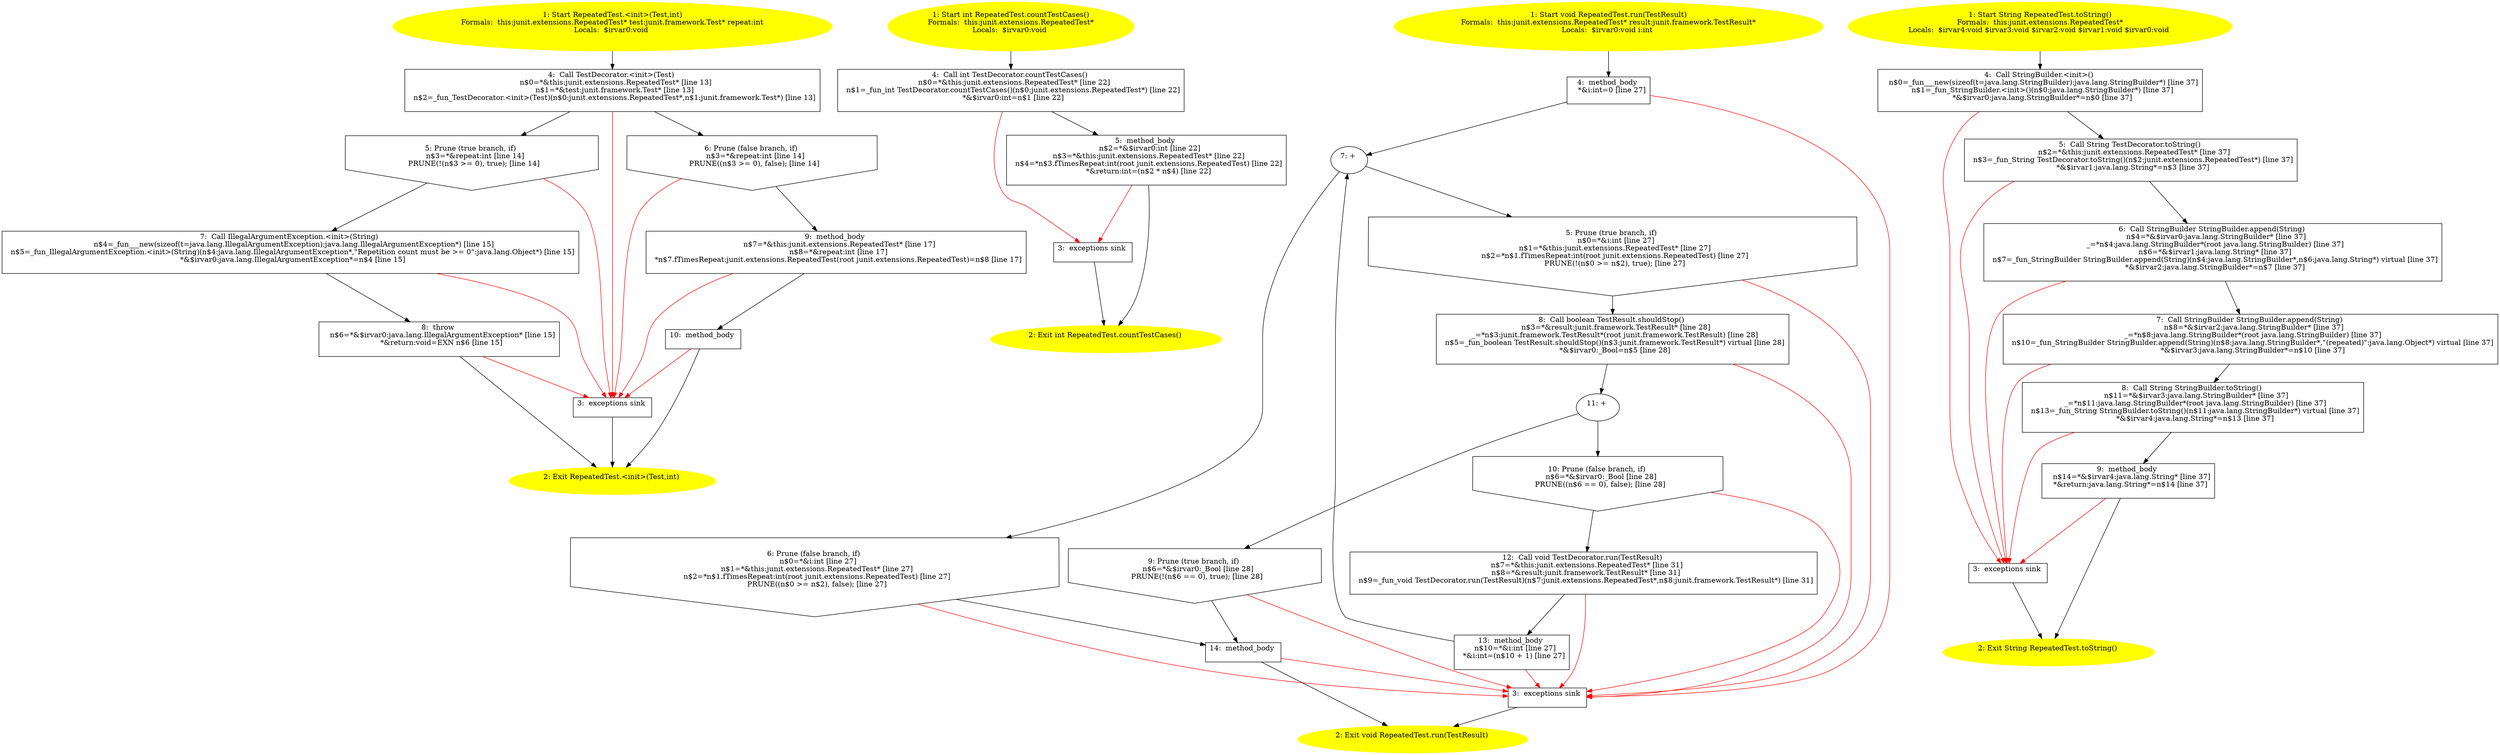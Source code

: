 /* @generated */
digraph cfg {
"junit.extensions.RepeatedTest.<init>(junit.framework.Test,int).77382fd1df64acf473fa3bf98596d1d7_1" [label="1: Start RepeatedTest.<init>(Test,int)\nFormals:  this:junit.extensions.RepeatedTest* test:junit.framework.Test* repeat:int\nLocals:  $irvar0:void \n  " color=yellow style=filled]
	

	 "junit.extensions.RepeatedTest.<init>(junit.framework.Test,int).77382fd1df64acf473fa3bf98596d1d7_1" -> "junit.extensions.RepeatedTest.<init>(junit.framework.Test,int).77382fd1df64acf473fa3bf98596d1d7_4" ;
"junit.extensions.RepeatedTest.<init>(junit.framework.Test,int).77382fd1df64acf473fa3bf98596d1d7_2" [label="2: Exit RepeatedTest.<init>(Test,int) \n  " color=yellow style=filled]
	

"junit.extensions.RepeatedTest.<init>(junit.framework.Test,int).77382fd1df64acf473fa3bf98596d1d7_3" [label="3:  exceptions sink \n  " shape="box"]
	

	 "junit.extensions.RepeatedTest.<init>(junit.framework.Test,int).77382fd1df64acf473fa3bf98596d1d7_3" -> "junit.extensions.RepeatedTest.<init>(junit.framework.Test,int).77382fd1df64acf473fa3bf98596d1d7_2" ;
"junit.extensions.RepeatedTest.<init>(junit.framework.Test,int).77382fd1df64acf473fa3bf98596d1d7_4" [label="4:  Call TestDecorator.<init>(Test) \n   n$0=*&this:junit.extensions.RepeatedTest* [line 13]\n  n$1=*&test:junit.framework.Test* [line 13]\n  n$2=_fun_TestDecorator.<init>(Test)(n$0:junit.extensions.RepeatedTest*,n$1:junit.framework.Test*) [line 13]\n " shape="box"]
	

	 "junit.extensions.RepeatedTest.<init>(junit.framework.Test,int).77382fd1df64acf473fa3bf98596d1d7_4" -> "junit.extensions.RepeatedTest.<init>(junit.framework.Test,int).77382fd1df64acf473fa3bf98596d1d7_5" ;
	 "junit.extensions.RepeatedTest.<init>(junit.framework.Test,int).77382fd1df64acf473fa3bf98596d1d7_4" -> "junit.extensions.RepeatedTest.<init>(junit.framework.Test,int).77382fd1df64acf473fa3bf98596d1d7_6" ;
	 "junit.extensions.RepeatedTest.<init>(junit.framework.Test,int).77382fd1df64acf473fa3bf98596d1d7_4" -> "junit.extensions.RepeatedTest.<init>(junit.framework.Test,int).77382fd1df64acf473fa3bf98596d1d7_3" [color="red" ];
"junit.extensions.RepeatedTest.<init>(junit.framework.Test,int).77382fd1df64acf473fa3bf98596d1d7_5" [label="5: Prune (true branch, if) \n   n$3=*&repeat:int [line 14]\n  PRUNE(!(n$3 >= 0), true); [line 14]\n " shape="invhouse"]
	

	 "junit.extensions.RepeatedTest.<init>(junit.framework.Test,int).77382fd1df64acf473fa3bf98596d1d7_5" -> "junit.extensions.RepeatedTest.<init>(junit.framework.Test,int).77382fd1df64acf473fa3bf98596d1d7_7" ;
	 "junit.extensions.RepeatedTest.<init>(junit.framework.Test,int).77382fd1df64acf473fa3bf98596d1d7_5" -> "junit.extensions.RepeatedTest.<init>(junit.framework.Test,int).77382fd1df64acf473fa3bf98596d1d7_3" [color="red" ];
"junit.extensions.RepeatedTest.<init>(junit.framework.Test,int).77382fd1df64acf473fa3bf98596d1d7_6" [label="6: Prune (false branch, if) \n   n$3=*&repeat:int [line 14]\n  PRUNE((n$3 >= 0), false); [line 14]\n " shape="invhouse"]
	

	 "junit.extensions.RepeatedTest.<init>(junit.framework.Test,int).77382fd1df64acf473fa3bf98596d1d7_6" -> "junit.extensions.RepeatedTest.<init>(junit.framework.Test,int).77382fd1df64acf473fa3bf98596d1d7_9" ;
	 "junit.extensions.RepeatedTest.<init>(junit.framework.Test,int).77382fd1df64acf473fa3bf98596d1d7_6" -> "junit.extensions.RepeatedTest.<init>(junit.framework.Test,int).77382fd1df64acf473fa3bf98596d1d7_3" [color="red" ];
"junit.extensions.RepeatedTest.<init>(junit.framework.Test,int).77382fd1df64acf473fa3bf98596d1d7_7" [label="7:  Call IllegalArgumentException.<init>(String) \n   n$4=_fun___new(sizeof(t=java.lang.IllegalArgumentException):java.lang.IllegalArgumentException*) [line 15]\n  n$5=_fun_IllegalArgumentException.<init>(String)(n$4:java.lang.IllegalArgumentException*,\"Repetition count must be >= 0\":java.lang.Object*) [line 15]\n  *&$irvar0:java.lang.IllegalArgumentException*=n$4 [line 15]\n " shape="box"]
	

	 "junit.extensions.RepeatedTest.<init>(junit.framework.Test,int).77382fd1df64acf473fa3bf98596d1d7_7" -> "junit.extensions.RepeatedTest.<init>(junit.framework.Test,int).77382fd1df64acf473fa3bf98596d1d7_8" ;
	 "junit.extensions.RepeatedTest.<init>(junit.framework.Test,int).77382fd1df64acf473fa3bf98596d1d7_7" -> "junit.extensions.RepeatedTest.<init>(junit.framework.Test,int).77382fd1df64acf473fa3bf98596d1d7_3" [color="red" ];
"junit.extensions.RepeatedTest.<init>(junit.framework.Test,int).77382fd1df64acf473fa3bf98596d1d7_8" [label="8:  throw \n   n$6=*&$irvar0:java.lang.IllegalArgumentException* [line 15]\n  *&return:void=EXN n$6 [line 15]\n " shape="box"]
	

	 "junit.extensions.RepeatedTest.<init>(junit.framework.Test,int).77382fd1df64acf473fa3bf98596d1d7_8" -> "junit.extensions.RepeatedTest.<init>(junit.framework.Test,int).77382fd1df64acf473fa3bf98596d1d7_2" ;
	 "junit.extensions.RepeatedTest.<init>(junit.framework.Test,int).77382fd1df64acf473fa3bf98596d1d7_8" -> "junit.extensions.RepeatedTest.<init>(junit.framework.Test,int).77382fd1df64acf473fa3bf98596d1d7_3" [color="red" ];
"junit.extensions.RepeatedTest.<init>(junit.framework.Test,int).77382fd1df64acf473fa3bf98596d1d7_9" [label="9:  method_body \n   n$7=*&this:junit.extensions.RepeatedTest* [line 17]\n  n$8=*&repeat:int [line 17]\n  *n$7.fTimesRepeat:junit.extensions.RepeatedTest(root junit.extensions.RepeatedTest)=n$8 [line 17]\n " shape="box"]
	

	 "junit.extensions.RepeatedTest.<init>(junit.framework.Test,int).77382fd1df64acf473fa3bf98596d1d7_9" -> "junit.extensions.RepeatedTest.<init>(junit.framework.Test,int).77382fd1df64acf473fa3bf98596d1d7_10" ;
	 "junit.extensions.RepeatedTest.<init>(junit.framework.Test,int).77382fd1df64acf473fa3bf98596d1d7_9" -> "junit.extensions.RepeatedTest.<init>(junit.framework.Test,int).77382fd1df64acf473fa3bf98596d1d7_3" [color="red" ];
"junit.extensions.RepeatedTest.<init>(junit.framework.Test,int).77382fd1df64acf473fa3bf98596d1d7_10" [label="10:  method_body \n  " shape="box"]
	

	 "junit.extensions.RepeatedTest.<init>(junit.framework.Test,int).77382fd1df64acf473fa3bf98596d1d7_10" -> "junit.extensions.RepeatedTest.<init>(junit.framework.Test,int).77382fd1df64acf473fa3bf98596d1d7_2" ;
	 "junit.extensions.RepeatedTest.<init>(junit.framework.Test,int).77382fd1df64acf473fa3bf98596d1d7_10" -> "junit.extensions.RepeatedTest.<init>(junit.framework.Test,int).77382fd1df64acf473fa3bf98596d1d7_3" [color="red" ];
"junit.extensions.RepeatedTest.countTestCases():int.44418c90c5f70fd2234da3af3e15917e_1" [label="1: Start int RepeatedTest.countTestCases()\nFormals:  this:junit.extensions.RepeatedTest*\nLocals:  $irvar0:void \n  " color=yellow style=filled]
	

	 "junit.extensions.RepeatedTest.countTestCases():int.44418c90c5f70fd2234da3af3e15917e_1" -> "junit.extensions.RepeatedTest.countTestCases():int.44418c90c5f70fd2234da3af3e15917e_4" ;
"junit.extensions.RepeatedTest.countTestCases():int.44418c90c5f70fd2234da3af3e15917e_2" [label="2: Exit int RepeatedTest.countTestCases() \n  " color=yellow style=filled]
	

"junit.extensions.RepeatedTest.countTestCases():int.44418c90c5f70fd2234da3af3e15917e_3" [label="3:  exceptions sink \n  " shape="box"]
	

	 "junit.extensions.RepeatedTest.countTestCases():int.44418c90c5f70fd2234da3af3e15917e_3" -> "junit.extensions.RepeatedTest.countTestCases():int.44418c90c5f70fd2234da3af3e15917e_2" ;
"junit.extensions.RepeatedTest.countTestCases():int.44418c90c5f70fd2234da3af3e15917e_4" [label="4:  Call int TestDecorator.countTestCases() \n   n$0=*&this:junit.extensions.RepeatedTest* [line 22]\n  n$1=_fun_int TestDecorator.countTestCases()(n$0:junit.extensions.RepeatedTest*) [line 22]\n  *&$irvar0:int=n$1 [line 22]\n " shape="box"]
	

	 "junit.extensions.RepeatedTest.countTestCases():int.44418c90c5f70fd2234da3af3e15917e_4" -> "junit.extensions.RepeatedTest.countTestCases():int.44418c90c5f70fd2234da3af3e15917e_5" ;
	 "junit.extensions.RepeatedTest.countTestCases():int.44418c90c5f70fd2234da3af3e15917e_4" -> "junit.extensions.RepeatedTest.countTestCases():int.44418c90c5f70fd2234da3af3e15917e_3" [color="red" ];
"junit.extensions.RepeatedTest.countTestCases():int.44418c90c5f70fd2234da3af3e15917e_5" [label="5:  method_body \n   n$2=*&$irvar0:int [line 22]\n  n$3=*&this:junit.extensions.RepeatedTest* [line 22]\n  n$4=*n$3.fTimesRepeat:int(root junit.extensions.RepeatedTest) [line 22]\n  *&return:int=(n$2 * n$4) [line 22]\n " shape="box"]
	

	 "junit.extensions.RepeatedTest.countTestCases():int.44418c90c5f70fd2234da3af3e15917e_5" -> "junit.extensions.RepeatedTest.countTestCases():int.44418c90c5f70fd2234da3af3e15917e_2" ;
	 "junit.extensions.RepeatedTest.countTestCases():int.44418c90c5f70fd2234da3af3e15917e_5" -> "junit.extensions.RepeatedTest.countTestCases():int.44418c90c5f70fd2234da3af3e15917e_3" [color="red" ];
"junit.extensions.RepeatedTest.run(junit.framework.TestResult):void.b1650399a60a4ad3f3c7cb9813861ea0_1" [label="1: Start void RepeatedTest.run(TestResult)\nFormals:  this:junit.extensions.RepeatedTest* result:junit.framework.TestResult*\nLocals:  $irvar0:void i:int \n  " color=yellow style=filled]
	

	 "junit.extensions.RepeatedTest.run(junit.framework.TestResult):void.b1650399a60a4ad3f3c7cb9813861ea0_1" -> "junit.extensions.RepeatedTest.run(junit.framework.TestResult):void.b1650399a60a4ad3f3c7cb9813861ea0_4" ;
"junit.extensions.RepeatedTest.run(junit.framework.TestResult):void.b1650399a60a4ad3f3c7cb9813861ea0_2" [label="2: Exit void RepeatedTest.run(TestResult) \n  " color=yellow style=filled]
	

"junit.extensions.RepeatedTest.run(junit.framework.TestResult):void.b1650399a60a4ad3f3c7cb9813861ea0_3" [label="3:  exceptions sink \n  " shape="box"]
	

	 "junit.extensions.RepeatedTest.run(junit.framework.TestResult):void.b1650399a60a4ad3f3c7cb9813861ea0_3" -> "junit.extensions.RepeatedTest.run(junit.framework.TestResult):void.b1650399a60a4ad3f3c7cb9813861ea0_2" ;
"junit.extensions.RepeatedTest.run(junit.framework.TestResult):void.b1650399a60a4ad3f3c7cb9813861ea0_4" [label="4:  method_body \n   *&i:int=0 [line 27]\n " shape="box"]
	

	 "junit.extensions.RepeatedTest.run(junit.framework.TestResult):void.b1650399a60a4ad3f3c7cb9813861ea0_4" -> "junit.extensions.RepeatedTest.run(junit.framework.TestResult):void.b1650399a60a4ad3f3c7cb9813861ea0_7" ;
	 "junit.extensions.RepeatedTest.run(junit.framework.TestResult):void.b1650399a60a4ad3f3c7cb9813861ea0_4" -> "junit.extensions.RepeatedTest.run(junit.framework.TestResult):void.b1650399a60a4ad3f3c7cb9813861ea0_3" [color="red" ];
"junit.extensions.RepeatedTest.run(junit.framework.TestResult):void.b1650399a60a4ad3f3c7cb9813861ea0_5" [label="5: Prune (true branch, if) \n   n$0=*&i:int [line 27]\n  n$1=*&this:junit.extensions.RepeatedTest* [line 27]\n  n$2=*n$1.fTimesRepeat:int(root junit.extensions.RepeatedTest) [line 27]\n  PRUNE(!(n$0 >= n$2), true); [line 27]\n " shape="invhouse"]
	

	 "junit.extensions.RepeatedTest.run(junit.framework.TestResult):void.b1650399a60a4ad3f3c7cb9813861ea0_5" -> "junit.extensions.RepeatedTest.run(junit.framework.TestResult):void.b1650399a60a4ad3f3c7cb9813861ea0_8" ;
	 "junit.extensions.RepeatedTest.run(junit.framework.TestResult):void.b1650399a60a4ad3f3c7cb9813861ea0_5" -> "junit.extensions.RepeatedTest.run(junit.framework.TestResult):void.b1650399a60a4ad3f3c7cb9813861ea0_3" [color="red" ];
"junit.extensions.RepeatedTest.run(junit.framework.TestResult):void.b1650399a60a4ad3f3c7cb9813861ea0_6" [label="6: Prune (false branch, if) \n   n$0=*&i:int [line 27]\n  n$1=*&this:junit.extensions.RepeatedTest* [line 27]\n  n$2=*n$1.fTimesRepeat:int(root junit.extensions.RepeatedTest) [line 27]\n  PRUNE((n$0 >= n$2), false); [line 27]\n " shape="invhouse"]
	

	 "junit.extensions.RepeatedTest.run(junit.framework.TestResult):void.b1650399a60a4ad3f3c7cb9813861ea0_6" -> "junit.extensions.RepeatedTest.run(junit.framework.TestResult):void.b1650399a60a4ad3f3c7cb9813861ea0_14" ;
	 "junit.extensions.RepeatedTest.run(junit.framework.TestResult):void.b1650399a60a4ad3f3c7cb9813861ea0_6" -> "junit.extensions.RepeatedTest.run(junit.framework.TestResult):void.b1650399a60a4ad3f3c7cb9813861ea0_3" [color="red" ];
"junit.extensions.RepeatedTest.run(junit.framework.TestResult):void.b1650399a60a4ad3f3c7cb9813861ea0_7" [label="7: + \n  " ]
	

	 "junit.extensions.RepeatedTest.run(junit.framework.TestResult):void.b1650399a60a4ad3f3c7cb9813861ea0_7" -> "junit.extensions.RepeatedTest.run(junit.framework.TestResult):void.b1650399a60a4ad3f3c7cb9813861ea0_5" ;
	 "junit.extensions.RepeatedTest.run(junit.framework.TestResult):void.b1650399a60a4ad3f3c7cb9813861ea0_7" -> "junit.extensions.RepeatedTest.run(junit.framework.TestResult):void.b1650399a60a4ad3f3c7cb9813861ea0_6" ;
"junit.extensions.RepeatedTest.run(junit.framework.TestResult):void.b1650399a60a4ad3f3c7cb9813861ea0_8" [label="8:  Call boolean TestResult.shouldStop() \n   n$3=*&result:junit.framework.TestResult* [line 28]\n  _=*n$3:junit.framework.TestResult*(root junit.framework.TestResult) [line 28]\n  n$5=_fun_boolean TestResult.shouldStop()(n$3:junit.framework.TestResult*) virtual [line 28]\n  *&$irvar0:_Bool=n$5 [line 28]\n " shape="box"]
	

	 "junit.extensions.RepeatedTest.run(junit.framework.TestResult):void.b1650399a60a4ad3f3c7cb9813861ea0_8" -> "junit.extensions.RepeatedTest.run(junit.framework.TestResult):void.b1650399a60a4ad3f3c7cb9813861ea0_11" ;
	 "junit.extensions.RepeatedTest.run(junit.framework.TestResult):void.b1650399a60a4ad3f3c7cb9813861ea0_8" -> "junit.extensions.RepeatedTest.run(junit.framework.TestResult):void.b1650399a60a4ad3f3c7cb9813861ea0_3" [color="red" ];
"junit.extensions.RepeatedTest.run(junit.framework.TestResult):void.b1650399a60a4ad3f3c7cb9813861ea0_9" [label="9: Prune (true branch, if) \n   n$6=*&$irvar0:_Bool [line 28]\n  PRUNE(!(n$6 == 0), true); [line 28]\n " shape="invhouse"]
	

	 "junit.extensions.RepeatedTest.run(junit.framework.TestResult):void.b1650399a60a4ad3f3c7cb9813861ea0_9" -> "junit.extensions.RepeatedTest.run(junit.framework.TestResult):void.b1650399a60a4ad3f3c7cb9813861ea0_14" ;
	 "junit.extensions.RepeatedTest.run(junit.framework.TestResult):void.b1650399a60a4ad3f3c7cb9813861ea0_9" -> "junit.extensions.RepeatedTest.run(junit.framework.TestResult):void.b1650399a60a4ad3f3c7cb9813861ea0_3" [color="red" ];
"junit.extensions.RepeatedTest.run(junit.framework.TestResult):void.b1650399a60a4ad3f3c7cb9813861ea0_10" [label="10: Prune (false branch, if) \n   n$6=*&$irvar0:_Bool [line 28]\n  PRUNE((n$6 == 0), false); [line 28]\n " shape="invhouse"]
	

	 "junit.extensions.RepeatedTest.run(junit.framework.TestResult):void.b1650399a60a4ad3f3c7cb9813861ea0_10" -> "junit.extensions.RepeatedTest.run(junit.framework.TestResult):void.b1650399a60a4ad3f3c7cb9813861ea0_12" ;
	 "junit.extensions.RepeatedTest.run(junit.framework.TestResult):void.b1650399a60a4ad3f3c7cb9813861ea0_10" -> "junit.extensions.RepeatedTest.run(junit.framework.TestResult):void.b1650399a60a4ad3f3c7cb9813861ea0_3" [color="red" ];
"junit.extensions.RepeatedTest.run(junit.framework.TestResult):void.b1650399a60a4ad3f3c7cb9813861ea0_11" [label="11: + \n  " ]
	

	 "junit.extensions.RepeatedTest.run(junit.framework.TestResult):void.b1650399a60a4ad3f3c7cb9813861ea0_11" -> "junit.extensions.RepeatedTest.run(junit.framework.TestResult):void.b1650399a60a4ad3f3c7cb9813861ea0_9" ;
	 "junit.extensions.RepeatedTest.run(junit.framework.TestResult):void.b1650399a60a4ad3f3c7cb9813861ea0_11" -> "junit.extensions.RepeatedTest.run(junit.framework.TestResult):void.b1650399a60a4ad3f3c7cb9813861ea0_10" ;
"junit.extensions.RepeatedTest.run(junit.framework.TestResult):void.b1650399a60a4ad3f3c7cb9813861ea0_12" [label="12:  Call void TestDecorator.run(TestResult) \n   n$7=*&this:junit.extensions.RepeatedTest* [line 31]\n  n$8=*&result:junit.framework.TestResult* [line 31]\n  n$9=_fun_void TestDecorator.run(TestResult)(n$7:junit.extensions.RepeatedTest*,n$8:junit.framework.TestResult*) [line 31]\n " shape="box"]
	

	 "junit.extensions.RepeatedTest.run(junit.framework.TestResult):void.b1650399a60a4ad3f3c7cb9813861ea0_12" -> "junit.extensions.RepeatedTest.run(junit.framework.TestResult):void.b1650399a60a4ad3f3c7cb9813861ea0_13" ;
	 "junit.extensions.RepeatedTest.run(junit.framework.TestResult):void.b1650399a60a4ad3f3c7cb9813861ea0_12" -> "junit.extensions.RepeatedTest.run(junit.framework.TestResult):void.b1650399a60a4ad3f3c7cb9813861ea0_3" [color="red" ];
"junit.extensions.RepeatedTest.run(junit.framework.TestResult):void.b1650399a60a4ad3f3c7cb9813861ea0_13" [label="13:  method_body \n   n$10=*&i:int [line 27]\n  *&i:int=(n$10 + 1) [line 27]\n " shape="box"]
	

	 "junit.extensions.RepeatedTest.run(junit.framework.TestResult):void.b1650399a60a4ad3f3c7cb9813861ea0_13" -> "junit.extensions.RepeatedTest.run(junit.framework.TestResult):void.b1650399a60a4ad3f3c7cb9813861ea0_7" ;
	 "junit.extensions.RepeatedTest.run(junit.framework.TestResult):void.b1650399a60a4ad3f3c7cb9813861ea0_13" -> "junit.extensions.RepeatedTest.run(junit.framework.TestResult):void.b1650399a60a4ad3f3c7cb9813861ea0_3" [color="red" ];
"junit.extensions.RepeatedTest.run(junit.framework.TestResult):void.b1650399a60a4ad3f3c7cb9813861ea0_14" [label="14:  method_body \n  " shape="box"]
	

	 "junit.extensions.RepeatedTest.run(junit.framework.TestResult):void.b1650399a60a4ad3f3c7cb9813861ea0_14" -> "junit.extensions.RepeatedTest.run(junit.framework.TestResult):void.b1650399a60a4ad3f3c7cb9813861ea0_2" ;
	 "junit.extensions.RepeatedTest.run(junit.framework.TestResult):void.b1650399a60a4ad3f3c7cb9813861ea0_14" -> "junit.extensions.RepeatedTest.run(junit.framework.TestResult):void.b1650399a60a4ad3f3c7cb9813861ea0_3" [color="red" ];
"junit.extensions.RepeatedTest.toString():java.lang.String.dbaf57df9f6b4ee29b77c49aa58646a7_1" [label="1: Start String RepeatedTest.toString()\nFormals:  this:junit.extensions.RepeatedTest*\nLocals:  $irvar4:void $irvar3:void $irvar2:void $irvar1:void $irvar0:void \n  " color=yellow style=filled]
	

	 "junit.extensions.RepeatedTest.toString():java.lang.String.dbaf57df9f6b4ee29b77c49aa58646a7_1" -> "junit.extensions.RepeatedTest.toString():java.lang.String.dbaf57df9f6b4ee29b77c49aa58646a7_4" ;
"junit.extensions.RepeatedTest.toString():java.lang.String.dbaf57df9f6b4ee29b77c49aa58646a7_2" [label="2: Exit String RepeatedTest.toString() \n  " color=yellow style=filled]
	

"junit.extensions.RepeatedTest.toString():java.lang.String.dbaf57df9f6b4ee29b77c49aa58646a7_3" [label="3:  exceptions sink \n  " shape="box"]
	

	 "junit.extensions.RepeatedTest.toString():java.lang.String.dbaf57df9f6b4ee29b77c49aa58646a7_3" -> "junit.extensions.RepeatedTest.toString():java.lang.String.dbaf57df9f6b4ee29b77c49aa58646a7_2" ;
"junit.extensions.RepeatedTest.toString():java.lang.String.dbaf57df9f6b4ee29b77c49aa58646a7_4" [label="4:  Call StringBuilder.<init>() \n   n$0=_fun___new(sizeof(t=java.lang.StringBuilder):java.lang.StringBuilder*) [line 37]\n  n$1=_fun_StringBuilder.<init>()(n$0:java.lang.StringBuilder*) [line 37]\n  *&$irvar0:java.lang.StringBuilder*=n$0 [line 37]\n " shape="box"]
	

	 "junit.extensions.RepeatedTest.toString():java.lang.String.dbaf57df9f6b4ee29b77c49aa58646a7_4" -> "junit.extensions.RepeatedTest.toString():java.lang.String.dbaf57df9f6b4ee29b77c49aa58646a7_5" ;
	 "junit.extensions.RepeatedTest.toString():java.lang.String.dbaf57df9f6b4ee29b77c49aa58646a7_4" -> "junit.extensions.RepeatedTest.toString():java.lang.String.dbaf57df9f6b4ee29b77c49aa58646a7_3" [color="red" ];
"junit.extensions.RepeatedTest.toString():java.lang.String.dbaf57df9f6b4ee29b77c49aa58646a7_5" [label="5:  Call String TestDecorator.toString() \n   n$2=*&this:junit.extensions.RepeatedTest* [line 37]\n  n$3=_fun_String TestDecorator.toString()(n$2:junit.extensions.RepeatedTest*) [line 37]\n  *&$irvar1:java.lang.String*=n$3 [line 37]\n " shape="box"]
	

	 "junit.extensions.RepeatedTest.toString():java.lang.String.dbaf57df9f6b4ee29b77c49aa58646a7_5" -> "junit.extensions.RepeatedTest.toString():java.lang.String.dbaf57df9f6b4ee29b77c49aa58646a7_6" ;
	 "junit.extensions.RepeatedTest.toString():java.lang.String.dbaf57df9f6b4ee29b77c49aa58646a7_5" -> "junit.extensions.RepeatedTest.toString():java.lang.String.dbaf57df9f6b4ee29b77c49aa58646a7_3" [color="red" ];
"junit.extensions.RepeatedTest.toString():java.lang.String.dbaf57df9f6b4ee29b77c49aa58646a7_6" [label="6:  Call StringBuilder StringBuilder.append(String) \n   n$4=*&$irvar0:java.lang.StringBuilder* [line 37]\n  _=*n$4:java.lang.StringBuilder*(root java.lang.StringBuilder) [line 37]\n  n$6=*&$irvar1:java.lang.String* [line 37]\n  n$7=_fun_StringBuilder StringBuilder.append(String)(n$4:java.lang.StringBuilder*,n$6:java.lang.String*) virtual [line 37]\n  *&$irvar2:java.lang.StringBuilder*=n$7 [line 37]\n " shape="box"]
	

	 "junit.extensions.RepeatedTest.toString():java.lang.String.dbaf57df9f6b4ee29b77c49aa58646a7_6" -> "junit.extensions.RepeatedTest.toString():java.lang.String.dbaf57df9f6b4ee29b77c49aa58646a7_7" ;
	 "junit.extensions.RepeatedTest.toString():java.lang.String.dbaf57df9f6b4ee29b77c49aa58646a7_6" -> "junit.extensions.RepeatedTest.toString():java.lang.String.dbaf57df9f6b4ee29b77c49aa58646a7_3" [color="red" ];
"junit.extensions.RepeatedTest.toString():java.lang.String.dbaf57df9f6b4ee29b77c49aa58646a7_7" [label="7:  Call StringBuilder StringBuilder.append(String) \n   n$8=*&$irvar2:java.lang.StringBuilder* [line 37]\n  _=*n$8:java.lang.StringBuilder*(root java.lang.StringBuilder) [line 37]\n  n$10=_fun_StringBuilder StringBuilder.append(String)(n$8:java.lang.StringBuilder*,\"(repeated)\":java.lang.Object*) virtual [line 37]\n  *&$irvar3:java.lang.StringBuilder*=n$10 [line 37]\n " shape="box"]
	

	 "junit.extensions.RepeatedTest.toString():java.lang.String.dbaf57df9f6b4ee29b77c49aa58646a7_7" -> "junit.extensions.RepeatedTest.toString():java.lang.String.dbaf57df9f6b4ee29b77c49aa58646a7_8" ;
	 "junit.extensions.RepeatedTest.toString():java.lang.String.dbaf57df9f6b4ee29b77c49aa58646a7_7" -> "junit.extensions.RepeatedTest.toString():java.lang.String.dbaf57df9f6b4ee29b77c49aa58646a7_3" [color="red" ];
"junit.extensions.RepeatedTest.toString():java.lang.String.dbaf57df9f6b4ee29b77c49aa58646a7_8" [label="8:  Call String StringBuilder.toString() \n   n$11=*&$irvar3:java.lang.StringBuilder* [line 37]\n  _=*n$11:java.lang.StringBuilder*(root java.lang.StringBuilder) [line 37]\n  n$13=_fun_String StringBuilder.toString()(n$11:java.lang.StringBuilder*) virtual [line 37]\n  *&$irvar4:java.lang.String*=n$13 [line 37]\n " shape="box"]
	

	 "junit.extensions.RepeatedTest.toString():java.lang.String.dbaf57df9f6b4ee29b77c49aa58646a7_8" -> "junit.extensions.RepeatedTest.toString():java.lang.String.dbaf57df9f6b4ee29b77c49aa58646a7_9" ;
	 "junit.extensions.RepeatedTest.toString():java.lang.String.dbaf57df9f6b4ee29b77c49aa58646a7_8" -> "junit.extensions.RepeatedTest.toString():java.lang.String.dbaf57df9f6b4ee29b77c49aa58646a7_3" [color="red" ];
"junit.extensions.RepeatedTest.toString():java.lang.String.dbaf57df9f6b4ee29b77c49aa58646a7_9" [label="9:  method_body \n   n$14=*&$irvar4:java.lang.String* [line 37]\n  *&return:java.lang.String*=n$14 [line 37]\n " shape="box"]
	

	 "junit.extensions.RepeatedTest.toString():java.lang.String.dbaf57df9f6b4ee29b77c49aa58646a7_9" -> "junit.extensions.RepeatedTest.toString():java.lang.String.dbaf57df9f6b4ee29b77c49aa58646a7_2" ;
	 "junit.extensions.RepeatedTest.toString():java.lang.String.dbaf57df9f6b4ee29b77c49aa58646a7_9" -> "junit.extensions.RepeatedTest.toString():java.lang.String.dbaf57df9f6b4ee29b77c49aa58646a7_3" [color="red" ];
}
